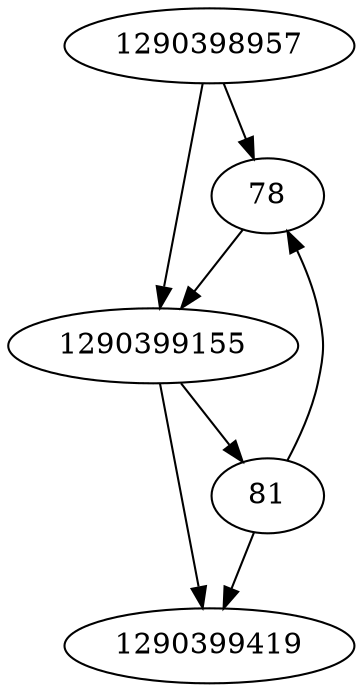 strict digraph  {
1290398957;
78;
81;
1290399155;
1290399419;
1290398957 -> 78;
1290398957 -> 1290399155;
78 -> 1290399155;
81 -> 78;
81 -> 1290399419;
1290399155 -> 1290399419;
1290399155 -> 81;
}
